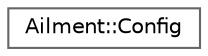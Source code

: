 digraph "Graphical Class Hierarchy"
{
 // LATEX_PDF_SIZE
  bgcolor="transparent";
  edge [fontname=Helvetica,fontsize=10,labelfontname=Helvetica,labelfontsize=10];
  node [fontname=Helvetica,fontsize=10,shape=box,height=0.2,width=0.4];
  rankdir="LR";
  Node0 [label="Ailment::Config",height=0.2,width=0.4,color="grey40", fillcolor="white", style="filled",URL="$d9/dce/struct_ailment_1_1_config.html",tooltip=" "];
}
